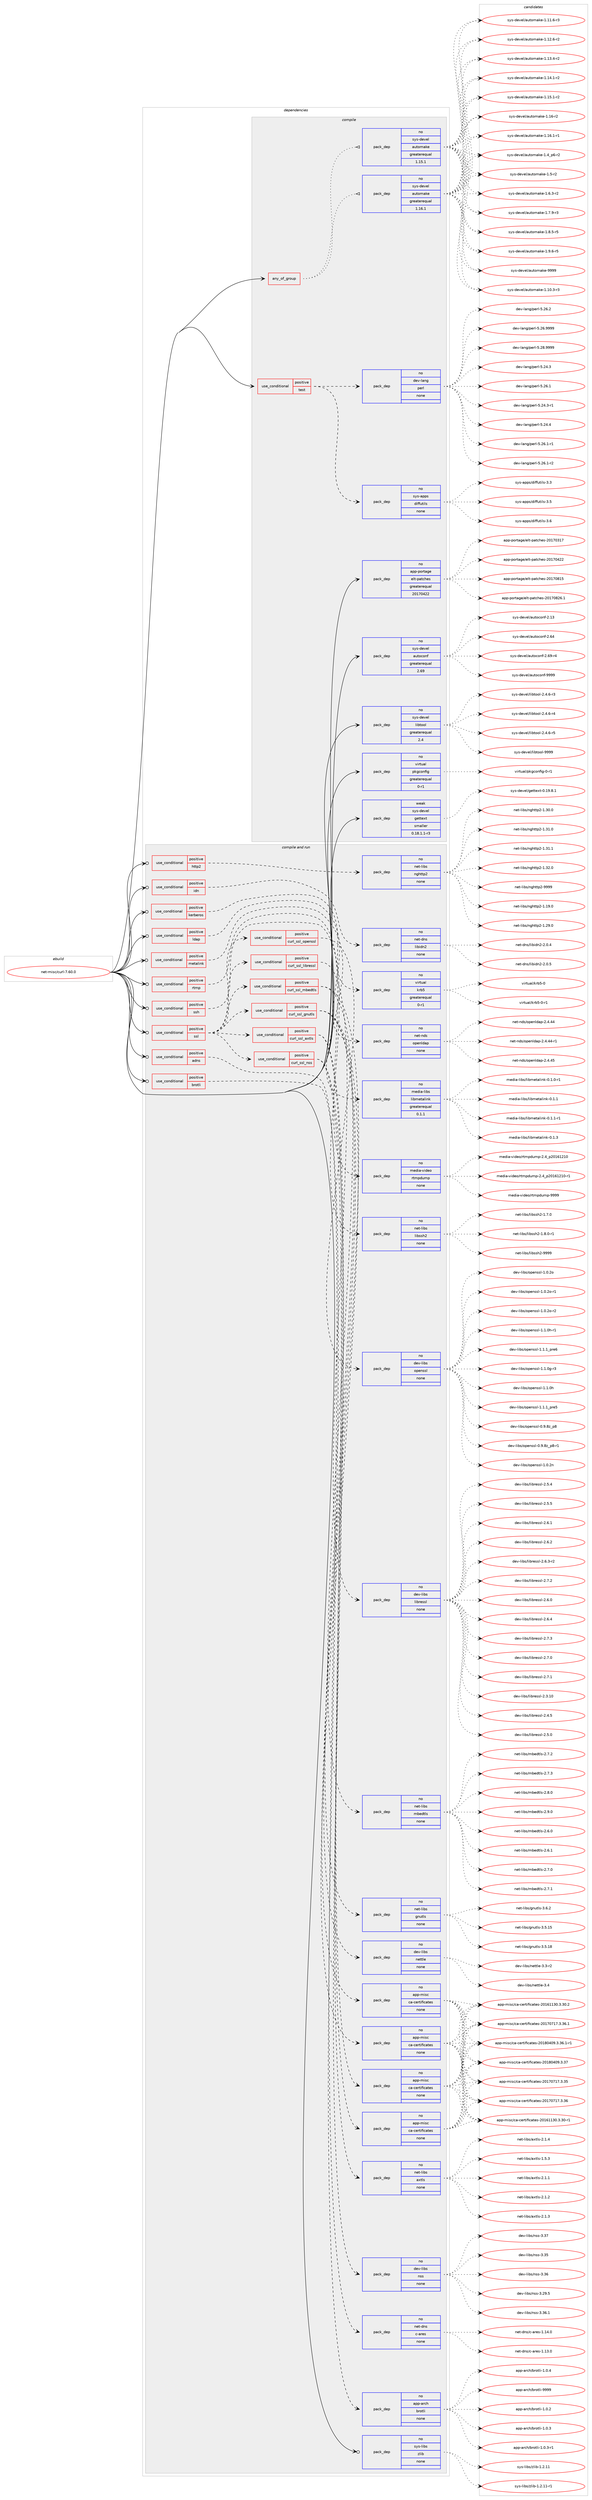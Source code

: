 digraph prolog {

# *************
# Graph options
# *************

newrank=true;
concentrate=true;
compound=true;
graph [rankdir=LR,fontname=Helvetica,fontsize=10,ranksep=1.5];#, ranksep=2.5, nodesep=0.2];
edge  [arrowhead=vee];
node  [fontname=Helvetica,fontsize=10];

# **********
# The ebuild
# **********

subgraph cluster_leftcol {
color=gray;
rank=same;
label=<<i>ebuild</i>>;
id [label="net-misc/curl-7.60.0", color=red, width=4, href="../net-misc/curl-7.60.0.svg"];
}

# ****************
# The dependencies
# ****************

subgraph cluster_midcol {
color=gray;
label=<<i>dependencies</i>>;
subgraph cluster_compile {
fillcolor="#eeeeee";
style=filled;
label=<<i>compile</i>>;
subgraph any33 {
dependency2046 [label=<<TABLE BORDER="0" CELLBORDER="1" CELLSPACING="0" CELLPADDING="4"><TR><TD CELLPADDING="10">any_of_group</TD></TR></TABLE>>, shape=none, color=red];subgraph pack1331 {
dependency2047 [label=<<TABLE BORDER="0" CELLBORDER="1" CELLSPACING="0" CELLPADDING="4" WIDTH="220"><TR><TD ROWSPAN="6" CELLPADDING="30">pack_dep</TD></TR><TR><TD WIDTH="110">no</TD></TR><TR><TD>sys-devel</TD></TR><TR><TD>automake</TD></TR><TR><TD>greaterequal</TD></TR><TR><TD>1.16.1</TD></TR></TABLE>>, shape=none, color=blue];
}
dependency2046:e -> dependency2047:w [weight=20,style="dotted",arrowhead="oinv"];
subgraph pack1332 {
dependency2048 [label=<<TABLE BORDER="0" CELLBORDER="1" CELLSPACING="0" CELLPADDING="4" WIDTH="220"><TR><TD ROWSPAN="6" CELLPADDING="30">pack_dep</TD></TR><TR><TD WIDTH="110">no</TD></TR><TR><TD>sys-devel</TD></TR><TR><TD>automake</TD></TR><TR><TD>greaterequal</TD></TR><TR><TD>1.15.1</TD></TR></TABLE>>, shape=none, color=blue];
}
dependency2046:e -> dependency2048:w [weight=20,style="dotted",arrowhead="oinv"];
}
id:e -> dependency2046:w [weight=20,style="solid",arrowhead="vee"];
subgraph cond684 {
dependency2049 [label=<<TABLE BORDER="0" CELLBORDER="1" CELLSPACING="0" CELLPADDING="4"><TR><TD ROWSPAN="3" CELLPADDING="10">use_conditional</TD></TR><TR><TD>positive</TD></TR><TR><TD>test</TD></TR></TABLE>>, shape=none, color=red];
subgraph pack1333 {
dependency2050 [label=<<TABLE BORDER="0" CELLBORDER="1" CELLSPACING="0" CELLPADDING="4" WIDTH="220"><TR><TD ROWSPAN="6" CELLPADDING="30">pack_dep</TD></TR><TR><TD WIDTH="110">no</TD></TR><TR><TD>sys-apps</TD></TR><TR><TD>diffutils</TD></TR><TR><TD>none</TD></TR><TR><TD></TD></TR></TABLE>>, shape=none, color=blue];
}
dependency2049:e -> dependency2050:w [weight=20,style="dashed",arrowhead="vee"];
subgraph pack1334 {
dependency2051 [label=<<TABLE BORDER="0" CELLBORDER="1" CELLSPACING="0" CELLPADDING="4" WIDTH="220"><TR><TD ROWSPAN="6" CELLPADDING="30">pack_dep</TD></TR><TR><TD WIDTH="110">no</TD></TR><TR><TD>dev-lang</TD></TR><TR><TD>perl</TD></TR><TR><TD>none</TD></TR><TR><TD></TD></TR></TABLE>>, shape=none, color=blue];
}
dependency2049:e -> dependency2051:w [weight=20,style="dashed",arrowhead="vee"];
}
id:e -> dependency2049:w [weight=20,style="solid",arrowhead="vee"];
subgraph pack1335 {
dependency2052 [label=<<TABLE BORDER="0" CELLBORDER="1" CELLSPACING="0" CELLPADDING="4" WIDTH="220"><TR><TD ROWSPAN="6" CELLPADDING="30">pack_dep</TD></TR><TR><TD WIDTH="110">no</TD></TR><TR><TD>app-portage</TD></TR><TR><TD>elt-patches</TD></TR><TR><TD>greaterequal</TD></TR><TR><TD>20170422</TD></TR></TABLE>>, shape=none, color=blue];
}
id:e -> dependency2052:w [weight=20,style="solid",arrowhead="vee"];
subgraph pack1336 {
dependency2053 [label=<<TABLE BORDER="0" CELLBORDER="1" CELLSPACING="0" CELLPADDING="4" WIDTH="220"><TR><TD ROWSPAN="6" CELLPADDING="30">pack_dep</TD></TR><TR><TD WIDTH="110">no</TD></TR><TR><TD>sys-devel</TD></TR><TR><TD>autoconf</TD></TR><TR><TD>greaterequal</TD></TR><TR><TD>2.69</TD></TR></TABLE>>, shape=none, color=blue];
}
id:e -> dependency2053:w [weight=20,style="solid",arrowhead="vee"];
subgraph pack1337 {
dependency2054 [label=<<TABLE BORDER="0" CELLBORDER="1" CELLSPACING="0" CELLPADDING="4" WIDTH="220"><TR><TD ROWSPAN="6" CELLPADDING="30">pack_dep</TD></TR><TR><TD WIDTH="110">no</TD></TR><TR><TD>sys-devel</TD></TR><TR><TD>libtool</TD></TR><TR><TD>greaterequal</TD></TR><TR><TD>2.4</TD></TR></TABLE>>, shape=none, color=blue];
}
id:e -> dependency2054:w [weight=20,style="solid",arrowhead="vee"];
subgraph pack1338 {
dependency2055 [label=<<TABLE BORDER="0" CELLBORDER="1" CELLSPACING="0" CELLPADDING="4" WIDTH="220"><TR><TD ROWSPAN="6" CELLPADDING="30">pack_dep</TD></TR><TR><TD WIDTH="110">no</TD></TR><TR><TD>virtual</TD></TR><TR><TD>pkgconfig</TD></TR><TR><TD>greaterequal</TD></TR><TR><TD>0-r1</TD></TR></TABLE>>, shape=none, color=blue];
}
id:e -> dependency2055:w [weight=20,style="solid",arrowhead="vee"];
subgraph pack1339 {
dependency2056 [label=<<TABLE BORDER="0" CELLBORDER="1" CELLSPACING="0" CELLPADDING="4" WIDTH="220"><TR><TD ROWSPAN="6" CELLPADDING="30">pack_dep</TD></TR><TR><TD WIDTH="110">weak</TD></TR><TR><TD>sys-devel</TD></TR><TR><TD>gettext</TD></TR><TR><TD>smaller</TD></TR><TR><TD>0.18.1.1-r3</TD></TR></TABLE>>, shape=none, color=blue];
}
id:e -> dependency2056:w [weight=20,style="solid",arrowhead="vee"];
}
subgraph cluster_compileandrun {
fillcolor="#eeeeee";
style=filled;
label=<<i>compile and run</i>>;
subgraph cond685 {
dependency2057 [label=<<TABLE BORDER="0" CELLBORDER="1" CELLSPACING="0" CELLPADDING="4"><TR><TD ROWSPAN="3" CELLPADDING="10">use_conditional</TD></TR><TR><TD>positive</TD></TR><TR><TD>adns</TD></TR></TABLE>>, shape=none, color=red];
subgraph pack1340 {
dependency2058 [label=<<TABLE BORDER="0" CELLBORDER="1" CELLSPACING="0" CELLPADDING="4" WIDTH="220"><TR><TD ROWSPAN="6" CELLPADDING="30">pack_dep</TD></TR><TR><TD WIDTH="110">no</TD></TR><TR><TD>net-dns</TD></TR><TR><TD>c-ares</TD></TR><TR><TD>none</TD></TR><TR><TD></TD></TR></TABLE>>, shape=none, color=blue];
}
dependency2057:e -> dependency2058:w [weight=20,style="dashed",arrowhead="vee"];
}
id:e -> dependency2057:w [weight=20,style="solid",arrowhead="odotvee"];
subgraph cond686 {
dependency2059 [label=<<TABLE BORDER="0" CELLBORDER="1" CELLSPACING="0" CELLPADDING="4"><TR><TD ROWSPAN="3" CELLPADDING="10">use_conditional</TD></TR><TR><TD>positive</TD></TR><TR><TD>brotli</TD></TR></TABLE>>, shape=none, color=red];
subgraph pack1341 {
dependency2060 [label=<<TABLE BORDER="0" CELLBORDER="1" CELLSPACING="0" CELLPADDING="4" WIDTH="220"><TR><TD ROWSPAN="6" CELLPADDING="30">pack_dep</TD></TR><TR><TD WIDTH="110">no</TD></TR><TR><TD>app-arch</TD></TR><TR><TD>brotli</TD></TR><TR><TD>none</TD></TR><TR><TD></TD></TR></TABLE>>, shape=none, color=blue];
}
dependency2059:e -> dependency2060:w [weight=20,style="dashed",arrowhead="vee"];
}
id:e -> dependency2059:w [weight=20,style="solid",arrowhead="odotvee"];
subgraph cond687 {
dependency2061 [label=<<TABLE BORDER="0" CELLBORDER="1" CELLSPACING="0" CELLPADDING="4"><TR><TD ROWSPAN="3" CELLPADDING="10">use_conditional</TD></TR><TR><TD>positive</TD></TR><TR><TD>http2</TD></TR></TABLE>>, shape=none, color=red];
subgraph pack1342 {
dependency2062 [label=<<TABLE BORDER="0" CELLBORDER="1" CELLSPACING="0" CELLPADDING="4" WIDTH="220"><TR><TD ROWSPAN="6" CELLPADDING="30">pack_dep</TD></TR><TR><TD WIDTH="110">no</TD></TR><TR><TD>net-libs</TD></TR><TR><TD>nghttp2</TD></TR><TR><TD>none</TD></TR><TR><TD></TD></TR></TABLE>>, shape=none, color=blue];
}
dependency2061:e -> dependency2062:w [weight=20,style="dashed",arrowhead="vee"];
}
id:e -> dependency2061:w [weight=20,style="solid",arrowhead="odotvee"];
subgraph cond688 {
dependency2063 [label=<<TABLE BORDER="0" CELLBORDER="1" CELLSPACING="0" CELLPADDING="4"><TR><TD ROWSPAN="3" CELLPADDING="10">use_conditional</TD></TR><TR><TD>positive</TD></TR><TR><TD>idn</TD></TR></TABLE>>, shape=none, color=red];
subgraph pack1343 {
dependency2064 [label=<<TABLE BORDER="0" CELLBORDER="1" CELLSPACING="0" CELLPADDING="4" WIDTH="220"><TR><TD ROWSPAN="6" CELLPADDING="30">pack_dep</TD></TR><TR><TD WIDTH="110">no</TD></TR><TR><TD>net-dns</TD></TR><TR><TD>libidn2</TD></TR><TR><TD>none</TD></TR><TR><TD></TD></TR></TABLE>>, shape=none, color=blue];
}
dependency2063:e -> dependency2064:w [weight=20,style="dashed",arrowhead="vee"];
}
id:e -> dependency2063:w [weight=20,style="solid",arrowhead="odotvee"];
subgraph cond689 {
dependency2065 [label=<<TABLE BORDER="0" CELLBORDER="1" CELLSPACING="0" CELLPADDING="4"><TR><TD ROWSPAN="3" CELLPADDING="10">use_conditional</TD></TR><TR><TD>positive</TD></TR><TR><TD>kerberos</TD></TR></TABLE>>, shape=none, color=red];
subgraph pack1344 {
dependency2066 [label=<<TABLE BORDER="0" CELLBORDER="1" CELLSPACING="0" CELLPADDING="4" WIDTH="220"><TR><TD ROWSPAN="6" CELLPADDING="30">pack_dep</TD></TR><TR><TD WIDTH="110">no</TD></TR><TR><TD>virtual</TD></TR><TR><TD>krb5</TD></TR><TR><TD>greaterequal</TD></TR><TR><TD>0-r1</TD></TR></TABLE>>, shape=none, color=blue];
}
dependency2065:e -> dependency2066:w [weight=20,style="dashed",arrowhead="vee"];
}
id:e -> dependency2065:w [weight=20,style="solid",arrowhead="odotvee"];
subgraph cond690 {
dependency2067 [label=<<TABLE BORDER="0" CELLBORDER="1" CELLSPACING="0" CELLPADDING="4"><TR><TD ROWSPAN="3" CELLPADDING="10">use_conditional</TD></TR><TR><TD>positive</TD></TR><TR><TD>ldap</TD></TR></TABLE>>, shape=none, color=red];
subgraph pack1345 {
dependency2068 [label=<<TABLE BORDER="0" CELLBORDER="1" CELLSPACING="0" CELLPADDING="4" WIDTH="220"><TR><TD ROWSPAN="6" CELLPADDING="30">pack_dep</TD></TR><TR><TD WIDTH="110">no</TD></TR><TR><TD>net-nds</TD></TR><TR><TD>openldap</TD></TR><TR><TD>none</TD></TR><TR><TD></TD></TR></TABLE>>, shape=none, color=blue];
}
dependency2067:e -> dependency2068:w [weight=20,style="dashed",arrowhead="vee"];
}
id:e -> dependency2067:w [weight=20,style="solid",arrowhead="odotvee"];
subgraph cond691 {
dependency2069 [label=<<TABLE BORDER="0" CELLBORDER="1" CELLSPACING="0" CELLPADDING="4"><TR><TD ROWSPAN="3" CELLPADDING="10">use_conditional</TD></TR><TR><TD>positive</TD></TR><TR><TD>metalink</TD></TR></TABLE>>, shape=none, color=red];
subgraph pack1346 {
dependency2070 [label=<<TABLE BORDER="0" CELLBORDER="1" CELLSPACING="0" CELLPADDING="4" WIDTH="220"><TR><TD ROWSPAN="6" CELLPADDING="30">pack_dep</TD></TR><TR><TD WIDTH="110">no</TD></TR><TR><TD>media-libs</TD></TR><TR><TD>libmetalink</TD></TR><TR><TD>greaterequal</TD></TR><TR><TD>0.1.1</TD></TR></TABLE>>, shape=none, color=blue];
}
dependency2069:e -> dependency2070:w [weight=20,style="dashed",arrowhead="vee"];
}
id:e -> dependency2069:w [weight=20,style="solid",arrowhead="odotvee"];
subgraph cond692 {
dependency2071 [label=<<TABLE BORDER="0" CELLBORDER="1" CELLSPACING="0" CELLPADDING="4"><TR><TD ROWSPAN="3" CELLPADDING="10">use_conditional</TD></TR><TR><TD>positive</TD></TR><TR><TD>rtmp</TD></TR></TABLE>>, shape=none, color=red];
subgraph pack1347 {
dependency2072 [label=<<TABLE BORDER="0" CELLBORDER="1" CELLSPACING="0" CELLPADDING="4" WIDTH="220"><TR><TD ROWSPAN="6" CELLPADDING="30">pack_dep</TD></TR><TR><TD WIDTH="110">no</TD></TR><TR><TD>media-video</TD></TR><TR><TD>rtmpdump</TD></TR><TR><TD>none</TD></TR><TR><TD></TD></TR></TABLE>>, shape=none, color=blue];
}
dependency2071:e -> dependency2072:w [weight=20,style="dashed",arrowhead="vee"];
}
id:e -> dependency2071:w [weight=20,style="solid",arrowhead="odotvee"];
subgraph cond693 {
dependency2073 [label=<<TABLE BORDER="0" CELLBORDER="1" CELLSPACING="0" CELLPADDING="4"><TR><TD ROWSPAN="3" CELLPADDING="10">use_conditional</TD></TR><TR><TD>positive</TD></TR><TR><TD>ssh</TD></TR></TABLE>>, shape=none, color=red];
subgraph pack1348 {
dependency2074 [label=<<TABLE BORDER="0" CELLBORDER="1" CELLSPACING="0" CELLPADDING="4" WIDTH="220"><TR><TD ROWSPAN="6" CELLPADDING="30">pack_dep</TD></TR><TR><TD WIDTH="110">no</TD></TR><TR><TD>net-libs</TD></TR><TR><TD>libssh2</TD></TR><TR><TD>none</TD></TR><TR><TD></TD></TR></TABLE>>, shape=none, color=blue];
}
dependency2073:e -> dependency2074:w [weight=20,style="dashed",arrowhead="vee"];
}
id:e -> dependency2073:w [weight=20,style="solid",arrowhead="odotvee"];
subgraph cond694 {
dependency2075 [label=<<TABLE BORDER="0" CELLBORDER="1" CELLSPACING="0" CELLPADDING="4"><TR><TD ROWSPAN="3" CELLPADDING="10">use_conditional</TD></TR><TR><TD>positive</TD></TR><TR><TD>ssl</TD></TR></TABLE>>, shape=none, color=red];
subgraph cond695 {
dependency2076 [label=<<TABLE BORDER="0" CELLBORDER="1" CELLSPACING="0" CELLPADDING="4"><TR><TD ROWSPAN="3" CELLPADDING="10">use_conditional</TD></TR><TR><TD>positive</TD></TR><TR><TD>curl_ssl_axtls</TD></TR></TABLE>>, shape=none, color=red];
subgraph pack1349 {
dependency2077 [label=<<TABLE BORDER="0" CELLBORDER="1" CELLSPACING="0" CELLPADDING="4" WIDTH="220"><TR><TD ROWSPAN="6" CELLPADDING="30">pack_dep</TD></TR><TR><TD WIDTH="110">no</TD></TR><TR><TD>net-libs</TD></TR><TR><TD>axtls</TD></TR><TR><TD>none</TD></TR><TR><TD></TD></TR></TABLE>>, shape=none, color=blue];
}
dependency2076:e -> dependency2077:w [weight=20,style="dashed",arrowhead="vee"];
subgraph pack1350 {
dependency2078 [label=<<TABLE BORDER="0" CELLBORDER="1" CELLSPACING="0" CELLPADDING="4" WIDTH="220"><TR><TD ROWSPAN="6" CELLPADDING="30">pack_dep</TD></TR><TR><TD WIDTH="110">no</TD></TR><TR><TD>app-misc</TD></TR><TR><TD>ca-certificates</TD></TR><TR><TD>none</TD></TR><TR><TD></TD></TR></TABLE>>, shape=none, color=blue];
}
dependency2076:e -> dependency2078:w [weight=20,style="dashed",arrowhead="vee"];
}
dependency2075:e -> dependency2076:w [weight=20,style="dashed",arrowhead="vee"];
subgraph cond696 {
dependency2079 [label=<<TABLE BORDER="0" CELLBORDER="1" CELLSPACING="0" CELLPADDING="4"><TR><TD ROWSPAN="3" CELLPADDING="10">use_conditional</TD></TR><TR><TD>positive</TD></TR><TR><TD>curl_ssl_gnutls</TD></TR></TABLE>>, shape=none, color=red];
subgraph pack1351 {
dependency2080 [label=<<TABLE BORDER="0" CELLBORDER="1" CELLSPACING="0" CELLPADDING="4" WIDTH="220"><TR><TD ROWSPAN="6" CELLPADDING="30">pack_dep</TD></TR><TR><TD WIDTH="110">no</TD></TR><TR><TD>net-libs</TD></TR><TR><TD>gnutls</TD></TR><TR><TD>none</TD></TR><TR><TD></TD></TR></TABLE>>, shape=none, color=blue];
}
dependency2079:e -> dependency2080:w [weight=20,style="dashed",arrowhead="vee"];
subgraph pack1352 {
dependency2081 [label=<<TABLE BORDER="0" CELLBORDER="1" CELLSPACING="0" CELLPADDING="4" WIDTH="220"><TR><TD ROWSPAN="6" CELLPADDING="30">pack_dep</TD></TR><TR><TD WIDTH="110">no</TD></TR><TR><TD>dev-libs</TD></TR><TR><TD>nettle</TD></TR><TR><TD>none</TD></TR><TR><TD></TD></TR></TABLE>>, shape=none, color=blue];
}
dependency2079:e -> dependency2081:w [weight=20,style="dashed",arrowhead="vee"];
subgraph pack1353 {
dependency2082 [label=<<TABLE BORDER="0" CELLBORDER="1" CELLSPACING="0" CELLPADDING="4" WIDTH="220"><TR><TD ROWSPAN="6" CELLPADDING="30">pack_dep</TD></TR><TR><TD WIDTH="110">no</TD></TR><TR><TD>app-misc</TD></TR><TR><TD>ca-certificates</TD></TR><TR><TD>none</TD></TR><TR><TD></TD></TR></TABLE>>, shape=none, color=blue];
}
dependency2079:e -> dependency2082:w [weight=20,style="dashed",arrowhead="vee"];
}
dependency2075:e -> dependency2079:w [weight=20,style="dashed",arrowhead="vee"];
subgraph cond697 {
dependency2083 [label=<<TABLE BORDER="0" CELLBORDER="1" CELLSPACING="0" CELLPADDING="4"><TR><TD ROWSPAN="3" CELLPADDING="10">use_conditional</TD></TR><TR><TD>positive</TD></TR><TR><TD>curl_ssl_libressl</TD></TR></TABLE>>, shape=none, color=red];
subgraph pack1354 {
dependency2084 [label=<<TABLE BORDER="0" CELLBORDER="1" CELLSPACING="0" CELLPADDING="4" WIDTH="220"><TR><TD ROWSPAN="6" CELLPADDING="30">pack_dep</TD></TR><TR><TD WIDTH="110">no</TD></TR><TR><TD>dev-libs</TD></TR><TR><TD>libressl</TD></TR><TR><TD>none</TD></TR><TR><TD></TD></TR></TABLE>>, shape=none, color=blue];
}
dependency2083:e -> dependency2084:w [weight=20,style="dashed",arrowhead="vee"];
}
dependency2075:e -> dependency2083:w [weight=20,style="dashed",arrowhead="vee"];
subgraph cond698 {
dependency2085 [label=<<TABLE BORDER="0" CELLBORDER="1" CELLSPACING="0" CELLPADDING="4"><TR><TD ROWSPAN="3" CELLPADDING="10">use_conditional</TD></TR><TR><TD>positive</TD></TR><TR><TD>curl_ssl_mbedtls</TD></TR></TABLE>>, shape=none, color=red];
subgraph pack1355 {
dependency2086 [label=<<TABLE BORDER="0" CELLBORDER="1" CELLSPACING="0" CELLPADDING="4" WIDTH="220"><TR><TD ROWSPAN="6" CELLPADDING="30">pack_dep</TD></TR><TR><TD WIDTH="110">no</TD></TR><TR><TD>net-libs</TD></TR><TR><TD>mbedtls</TD></TR><TR><TD>none</TD></TR><TR><TD></TD></TR></TABLE>>, shape=none, color=blue];
}
dependency2085:e -> dependency2086:w [weight=20,style="dashed",arrowhead="vee"];
subgraph pack1356 {
dependency2087 [label=<<TABLE BORDER="0" CELLBORDER="1" CELLSPACING="0" CELLPADDING="4" WIDTH="220"><TR><TD ROWSPAN="6" CELLPADDING="30">pack_dep</TD></TR><TR><TD WIDTH="110">no</TD></TR><TR><TD>app-misc</TD></TR><TR><TD>ca-certificates</TD></TR><TR><TD>none</TD></TR><TR><TD></TD></TR></TABLE>>, shape=none, color=blue];
}
dependency2085:e -> dependency2087:w [weight=20,style="dashed",arrowhead="vee"];
}
dependency2075:e -> dependency2085:w [weight=20,style="dashed",arrowhead="vee"];
subgraph cond699 {
dependency2088 [label=<<TABLE BORDER="0" CELLBORDER="1" CELLSPACING="0" CELLPADDING="4"><TR><TD ROWSPAN="3" CELLPADDING="10">use_conditional</TD></TR><TR><TD>positive</TD></TR><TR><TD>curl_ssl_openssl</TD></TR></TABLE>>, shape=none, color=red];
subgraph pack1357 {
dependency2089 [label=<<TABLE BORDER="0" CELLBORDER="1" CELLSPACING="0" CELLPADDING="4" WIDTH="220"><TR><TD ROWSPAN="6" CELLPADDING="30">pack_dep</TD></TR><TR><TD WIDTH="110">no</TD></TR><TR><TD>dev-libs</TD></TR><TR><TD>openssl</TD></TR><TR><TD>none</TD></TR><TR><TD></TD></TR></TABLE>>, shape=none, color=blue];
}
dependency2088:e -> dependency2089:w [weight=20,style="dashed",arrowhead="vee"];
}
dependency2075:e -> dependency2088:w [weight=20,style="dashed",arrowhead="vee"];
subgraph cond700 {
dependency2090 [label=<<TABLE BORDER="0" CELLBORDER="1" CELLSPACING="0" CELLPADDING="4"><TR><TD ROWSPAN="3" CELLPADDING="10">use_conditional</TD></TR><TR><TD>positive</TD></TR><TR><TD>curl_ssl_nss</TD></TR></TABLE>>, shape=none, color=red];
subgraph pack1358 {
dependency2091 [label=<<TABLE BORDER="0" CELLBORDER="1" CELLSPACING="0" CELLPADDING="4" WIDTH="220"><TR><TD ROWSPAN="6" CELLPADDING="30">pack_dep</TD></TR><TR><TD WIDTH="110">no</TD></TR><TR><TD>dev-libs</TD></TR><TR><TD>nss</TD></TR><TR><TD>none</TD></TR><TR><TD></TD></TR></TABLE>>, shape=none, color=blue];
}
dependency2090:e -> dependency2091:w [weight=20,style="dashed",arrowhead="vee"];
subgraph pack1359 {
dependency2092 [label=<<TABLE BORDER="0" CELLBORDER="1" CELLSPACING="0" CELLPADDING="4" WIDTH="220"><TR><TD ROWSPAN="6" CELLPADDING="30">pack_dep</TD></TR><TR><TD WIDTH="110">no</TD></TR><TR><TD>app-misc</TD></TR><TR><TD>ca-certificates</TD></TR><TR><TD>none</TD></TR><TR><TD></TD></TR></TABLE>>, shape=none, color=blue];
}
dependency2090:e -> dependency2092:w [weight=20,style="dashed",arrowhead="vee"];
}
dependency2075:e -> dependency2090:w [weight=20,style="dashed",arrowhead="vee"];
}
id:e -> dependency2075:w [weight=20,style="solid",arrowhead="odotvee"];
subgraph pack1360 {
dependency2093 [label=<<TABLE BORDER="0" CELLBORDER="1" CELLSPACING="0" CELLPADDING="4" WIDTH="220"><TR><TD ROWSPAN="6" CELLPADDING="30">pack_dep</TD></TR><TR><TD WIDTH="110">no</TD></TR><TR><TD>sys-libs</TD></TR><TR><TD>zlib</TD></TR><TR><TD>none</TD></TR><TR><TD></TD></TR></TABLE>>, shape=none, color=blue];
}
id:e -> dependency2093:w [weight=20,style="solid",arrowhead="odotvee"];
}
subgraph cluster_run {
fillcolor="#eeeeee";
style=filled;
label=<<i>run</i>>;
}
}

# **************
# The candidates
# **************

subgraph cluster_choices {
rank=same;
color=gray;
label=<<i>candidates</i>>;

subgraph choice1331 {
color=black;
nodesep=1;
choice11512111545100101118101108479711711611110997107101454946494846514511451 [label="sys-devel/automake-1.10.3-r3", color=red, width=4,href="../sys-devel/automake-1.10.3-r3.svg"];
choice11512111545100101118101108479711711611110997107101454946494946544511451 [label="sys-devel/automake-1.11.6-r3", color=red, width=4,href="../sys-devel/automake-1.11.6-r3.svg"];
choice11512111545100101118101108479711711611110997107101454946495046544511450 [label="sys-devel/automake-1.12.6-r2", color=red, width=4,href="../sys-devel/automake-1.12.6-r2.svg"];
choice11512111545100101118101108479711711611110997107101454946495146524511450 [label="sys-devel/automake-1.13.4-r2", color=red, width=4,href="../sys-devel/automake-1.13.4-r2.svg"];
choice11512111545100101118101108479711711611110997107101454946495246494511450 [label="sys-devel/automake-1.14.1-r2", color=red, width=4,href="../sys-devel/automake-1.14.1-r2.svg"];
choice11512111545100101118101108479711711611110997107101454946495346494511450 [label="sys-devel/automake-1.15.1-r2", color=red, width=4,href="../sys-devel/automake-1.15.1-r2.svg"];
choice1151211154510010111810110847971171161111099710710145494649544511450 [label="sys-devel/automake-1.16-r2", color=red, width=4,href="../sys-devel/automake-1.16-r2.svg"];
choice11512111545100101118101108479711711611110997107101454946495446494511449 [label="sys-devel/automake-1.16.1-r1", color=red, width=4,href="../sys-devel/automake-1.16.1-r1.svg"];
choice115121115451001011181011084797117116111109971071014549465295112544511450 [label="sys-devel/automake-1.4_p6-r2", color=red, width=4,href="../sys-devel/automake-1.4_p6-r2.svg"];
choice11512111545100101118101108479711711611110997107101454946534511450 [label="sys-devel/automake-1.5-r2", color=red, width=4,href="../sys-devel/automake-1.5-r2.svg"];
choice115121115451001011181011084797117116111109971071014549465446514511450 [label="sys-devel/automake-1.6.3-r2", color=red, width=4,href="../sys-devel/automake-1.6.3-r2.svg"];
choice115121115451001011181011084797117116111109971071014549465546574511451 [label="sys-devel/automake-1.7.9-r3", color=red, width=4,href="../sys-devel/automake-1.7.9-r3.svg"];
choice115121115451001011181011084797117116111109971071014549465646534511453 [label="sys-devel/automake-1.8.5-r5", color=red, width=4,href="../sys-devel/automake-1.8.5-r5.svg"];
choice115121115451001011181011084797117116111109971071014549465746544511453 [label="sys-devel/automake-1.9.6-r5", color=red, width=4,href="../sys-devel/automake-1.9.6-r5.svg"];
choice115121115451001011181011084797117116111109971071014557575757 [label="sys-devel/automake-9999", color=red, width=4,href="../sys-devel/automake-9999.svg"];
dependency2047:e -> choice11512111545100101118101108479711711611110997107101454946494846514511451:w [style=dotted,weight="100"];
dependency2047:e -> choice11512111545100101118101108479711711611110997107101454946494946544511451:w [style=dotted,weight="100"];
dependency2047:e -> choice11512111545100101118101108479711711611110997107101454946495046544511450:w [style=dotted,weight="100"];
dependency2047:e -> choice11512111545100101118101108479711711611110997107101454946495146524511450:w [style=dotted,weight="100"];
dependency2047:e -> choice11512111545100101118101108479711711611110997107101454946495246494511450:w [style=dotted,weight="100"];
dependency2047:e -> choice11512111545100101118101108479711711611110997107101454946495346494511450:w [style=dotted,weight="100"];
dependency2047:e -> choice1151211154510010111810110847971171161111099710710145494649544511450:w [style=dotted,weight="100"];
dependency2047:e -> choice11512111545100101118101108479711711611110997107101454946495446494511449:w [style=dotted,weight="100"];
dependency2047:e -> choice115121115451001011181011084797117116111109971071014549465295112544511450:w [style=dotted,weight="100"];
dependency2047:e -> choice11512111545100101118101108479711711611110997107101454946534511450:w [style=dotted,weight="100"];
dependency2047:e -> choice115121115451001011181011084797117116111109971071014549465446514511450:w [style=dotted,weight="100"];
dependency2047:e -> choice115121115451001011181011084797117116111109971071014549465546574511451:w [style=dotted,weight="100"];
dependency2047:e -> choice115121115451001011181011084797117116111109971071014549465646534511453:w [style=dotted,weight="100"];
dependency2047:e -> choice115121115451001011181011084797117116111109971071014549465746544511453:w [style=dotted,weight="100"];
dependency2047:e -> choice115121115451001011181011084797117116111109971071014557575757:w [style=dotted,weight="100"];
}
subgraph choice1332 {
color=black;
nodesep=1;
choice11512111545100101118101108479711711611110997107101454946494846514511451 [label="sys-devel/automake-1.10.3-r3", color=red, width=4,href="../sys-devel/automake-1.10.3-r3.svg"];
choice11512111545100101118101108479711711611110997107101454946494946544511451 [label="sys-devel/automake-1.11.6-r3", color=red, width=4,href="../sys-devel/automake-1.11.6-r3.svg"];
choice11512111545100101118101108479711711611110997107101454946495046544511450 [label="sys-devel/automake-1.12.6-r2", color=red, width=4,href="../sys-devel/automake-1.12.6-r2.svg"];
choice11512111545100101118101108479711711611110997107101454946495146524511450 [label="sys-devel/automake-1.13.4-r2", color=red, width=4,href="../sys-devel/automake-1.13.4-r2.svg"];
choice11512111545100101118101108479711711611110997107101454946495246494511450 [label="sys-devel/automake-1.14.1-r2", color=red, width=4,href="../sys-devel/automake-1.14.1-r2.svg"];
choice11512111545100101118101108479711711611110997107101454946495346494511450 [label="sys-devel/automake-1.15.1-r2", color=red, width=4,href="../sys-devel/automake-1.15.1-r2.svg"];
choice1151211154510010111810110847971171161111099710710145494649544511450 [label="sys-devel/automake-1.16-r2", color=red, width=4,href="../sys-devel/automake-1.16-r2.svg"];
choice11512111545100101118101108479711711611110997107101454946495446494511449 [label="sys-devel/automake-1.16.1-r1", color=red, width=4,href="../sys-devel/automake-1.16.1-r1.svg"];
choice115121115451001011181011084797117116111109971071014549465295112544511450 [label="sys-devel/automake-1.4_p6-r2", color=red, width=4,href="../sys-devel/automake-1.4_p6-r2.svg"];
choice11512111545100101118101108479711711611110997107101454946534511450 [label="sys-devel/automake-1.5-r2", color=red, width=4,href="../sys-devel/automake-1.5-r2.svg"];
choice115121115451001011181011084797117116111109971071014549465446514511450 [label="sys-devel/automake-1.6.3-r2", color=red, width=4,href="../sys-devel/automake-1.6.3-r2.svg"];
choice115121115451001011181011084797117116111109971071014549465546574511451 [label="sys-devel/automake-1.7.9-r3", color=red, width=4,href="../sys-devel/automake-1.7.9-r3.svg"];
choice115121115451001011181011084797117116111109971071014549465646534511453 [label="sys-devel/automake-1.8.5-r5", color=red, width=4,href="../sys-devel/automake-1.8.5-r5.svg"];
choice115121115451001011181011084797117116111109971071014549465746544511453 [label="sys-devel/automake-1.9.6-r5", color=red, width=4,href="../sys-devel/automake-1.9.6-r5.svg"];
choice115121115451001011181011084797117116111109971071014557575757 [label="sys-devel/automake-9999", color=red, width=4,href="../sys-devel/automake-9999.svg"];
dependency2048:e -> choice11512111545100101118101108479711711611110997107101454946494846514511451:w [style=dotted,weight="100"];
dependency2048:e -> choice11512111545100101118101108479711711611110997107101454946494946544511451:w [style=dotted,weight="100"];
dependency2048:e -> choice11512111545100101118101108479711711611110997107101454946495046544511450:w [style=dotted,weight="100"];
dependency2048:e -> choice11512111545100101118101108479711711611110997107101454946495146524511450:w [style=dotted,weight="100"];
dependency2048:e -> choice11512111545100101118101108479711711611110997107101454946495246494511450:w [style=dotted,weight="100"];
dependency2048:e -> choice11512111545100101118101108479711711611110997107101454946495346494511450:w [style=dotted,weight="100"];
dependency2048:e -> choice1151211154510010111810110847971171161111099710710145494649544511450:w [style=dotted,weight="100"];
dependency2048:e -> choice11512111545100101118101108479711711611110997107101454946495446494511449:w [style=dotted,weight="100"];
dependency2048:e -> choice115121115451001011181011084797117116111109971071014549465295112544511450:w [style=dotted,weight="100"];
dependency2048:e -> choice11512111545100101118101108479711711611110997107101454946534511450:w [style=dotted,weight="100"];
dependency2048:e -> choice115121115451001011181011084797117116111109971071014549465446514511450:w [style=dotted,weight="100"];
dependency2048:e -> choice115121115451001011181011084797117116111109971071014549465546574511451:w [style=dotted,weight="100"];
dependency2048:e -> choice115121115451001011181011084797117116111109971071014549465646534511453:w [style=dotted,weight="100"];
dependency2048:e -> choice115121115451001011181011084797117116111109971071014549465746544511453:w [style=dotted,weight="100"];
dependency2048:e -> choice115121115451001011181011084797117116111109971071014557575757:w [style=dotted,weight="100"];
}
subgraph choice1333 {
color=black;
nodesep=1;
choice11512111545971121121154710010510210211711610510811545514651 [label="sys-apps/diffutils-3.3", color=red, width=4,href="../sys-apps/diffutils-3.3.svg"];
choice11512111545971121121154710010510210211711610510811545514653 [label="sys-apps/diffutils-3.5", color=red, width=4,href="../sys-apps/diffutils-3.5.svg"];
choice11512111545971121121154710010510210211711610510811545514654 [label="sys-apps/diffutils-3.6", color=red, width=4,href="../sys-apps/diffutils-3.6.svg"];
dependency2050:e -> choice11512111545971121121154710010510210211711610510811545514651:w [style=dotted,weight="100"];
dependency2050:e -> choice11512111545971121121154710010510210211711610510811545514653:w [style=dotted,weight="100"];
dependency2050:e -> choice11512111545971121121154710010510210211711610510811545514654:w [style=dotted,weight="100"];
}
subgraph choice1334 {
color=black;
nodesep=1;
choice10010111845108971101034711210111410845534650524651 [label="dev-lang/perl-5.24.3", color=red, width=4,href="../dev-lang/perl-5.24.3.svg"];
choice10010111845108971101034711210111410845534650544649 [label="dev-lang/perl-5.26.1", color=red, width=4,href="../dev-lang/perl-5.26.1.svg"];
choice100101118451089711010347112101114108455346505246514511449 [label="dev-lang/perl-5.24.3-r1", color=red, width=4,href="../dev-lang/perl-5.24.3-r1.svg"];
choice10010111845108971101034711210111410845534650524652 [label="dev-lang/perl-5.24.4", color=red, width=4,href="../dev-lang/perl-5.24.4.svg"];
choice100101118451089711010347112101114108455346505446494511449 [label="dev-lang/perl-5.26.1-r1", color=red, width=4,href="../dev-lang/perl-5.26.1-r1.svg"];
choice100101118451089711010347112101114108455346505446494511450 [label="dev-lang/perl-5.26.1-r2", color=red, width=4,href="../dev-lang/perl-5.26.1-r2.svg"];
choice10010111845108971101034711210111410845534650544650 [label="dev-lang/perl-5.26.2", color=red, width=4,href="../dev-lang/perl-5.26.2.svg"];
choice10010111845108971101034711210111410845534650544657575757 [label="dev-lang/perl-5.26.9999", color=red, width=4,href="../dev-lang/perl-5.26.9999.svg"];
choice10010111845108971101034711210111410845534650564657575757 [label="dev-lang/perl-5.28.9999", color=red, width=4,href="../dev-lang/perl-5.28.9999.svg"];
dependency2051:e -> choice10010111845108971101034711210111410845534650524651:w [style=dotted,weight="100"];
dependency2051:e -> choice10010111845108971101034711210111410845534650544649:w [style=dotted,weight="100"];
dependency2051:e -> choice100101118451089711010347112101114108455346505246514511449:w [style=dotted,weight="100"];
dependency2051:e -> choice10010111845108971101034711210111410845534650524652:w [style=dotted,weight="100"];
dependency2051:e -> choice100101118451089711010347112101114108455346505446494511449:w [style=dotted,weight="100"];
dependency2051:e -> choice100101118451089711010347112101114108455346505446494511450:w [style=dotted,weight="100"];
dependency2051:e -> choice10010111845108971101034711210111410845534650544650:w [style=dotted,weight="100"];
dependency2051:e -> choice10010111845108971101034711210111410845534650544657575757:w [style=dotted,weight="100"];
dependency2051:e -> choice10010111845108971101034711210111410845534650564657575757:w [style=dotted,weight="100"];
}
subgraph choice1335 {
color=black;
nodesep=1;
choice97112112451121111141169710310147101108116451129711699104101115455048495548514955 [label="app-portage/elt-patches-20170317", color=red, width=4,href="../app-portage/elt-patches-20170317.svg"];
choice97112112451121111141169710310147101108116451129711699104101115455048495548525050 [label="app-portage/elt-patches-20170422", color=red, width=4,href="../app-portage/elt-patches-20170422.svg"];
choice97112112451121111141169710310147101108116451129711699104101115455048495548564953 [label="app-portage/elt-patches-20170815", color=red, width=4,href="../app-portage/elt-patches-20170815.svg"];
choice971121124511211111411697103101471011081164511297116991041011154550484955485650544649 [label="app-portage/elt-patches-20170826.1", color=red, width=4,href="../app-portage/elt-patches-20170826.1.svg"];
dependency2052:e -> choice97112112451121111141169710310147101108116451129711699104101115455048495548514955:w [style=dotted,weight="100"];
dependency2052:e -> choice97112112451121111141169710310147101108116451129711699104101115455048495548525050:w [style=dotted,weight="100"];
dependency2052:e -> choice97112112451121111141169710310147101108116451129711699104101115455048495548564953:w [style=dotted,weight="100"];
dependency2052:e -> choice971121124511211111411697103101471011081164511297116991041011154550484955485650544649:w [style=dotted,weight="100"];
}
subgraph choice1336 {
color=black;
nodesep=1;
choice115121115451001011181011084797117116111991111101024550464951 [label="sys-devel/autoconf-2.13", color=red, width=4,href="../sys-devel/autoconf-2.13.svg"];
choice115121115451001011181011084797117116111991111101024550465452 [label="sys-devel/autoconf-2.64", color=red, width=4,href="../sys-devel/autoconf-2.64.svg"];
choice1151211154510010111810110847971171161119911111010245504654574511452 [label="sys-devel/autoconf-2.69-r4", color=red, width=4,href="../sys-devel/autoconf-2.69-r4.svg"];
choice115121115451001011181011084797117116111991111101024557575757 [label="sys-devel/autoconf-9999", color=red, width=4,href="../sys-devel/autoconf-9999.svg"];
dependency2053:e -> choice115121115451001011181011084797117116111991111101024550464951:w [style=dotted,weight="100"];
dependency2053:e -> choice115121115451001011181011084797117116111991111101024550465452:w [style=dotted,weight="100"];
dependency2053:e -> choice1151211154510010111810110847971171161119911111010245504654574511452:w [style=dotted,weight="100"];
dependency2053:e -> choice115121115451001011181011084797117116111991111101024557575757:w [style=dotted,weight="100"];
}
subgraph choice1337 {
color=black;
nodesep=1;
choice1151211154510010111810110847108105981161111111084550465246544511451 [label="sys-devel/libtool-2.4.6-r3", color=red, width=4,href="../sys-devel/libtool-2.4.6-r3.svg"];
choice1151211154510010111810110847108105981161111111084550465246544511452 [label="sys-devel/libtool-2.4.6-r4", color=red, width=4,href="../sys-devel/libtool-2.4.6-r4.svg"];
choice1151211154510010111810110847108105981161111111084550465246544511453 [label="sys-devel/libtool-2.4.6-r5", color=red, width=4,href="../sys-devel/libtool-2.4.6-r5.svg"];
choice1151211154510010111810110847108105981161111111084557575757 [label="sys-devel/libtool-9999", color=red, width=4,href="../sys-devel/libtool-9999.svg"];
dependency2054:e -> choice1151211154510010111810110847108105981161111111084550465246544511451:w [style=dotted,weight="100"];
dependency2054:e -> choice1151211154510010111810110847108105981161111111084550465246544511452:w [style=dotted,weight="100"];
dependency2054:e -> choice1151211154510010111810110847108105981161111111084550465246544511453:w [style=dotted,weight="100"];
dependency2054:e -> choice1151211154510010111810110847108105981161111111084557575757:w [style=dotted,weight="100"];
}
subgraph choice1338 {
color=black;
nodesep=1;
choice11810511411611797108471121071039911111010210510345484511449 [label="virtual/pkgconfig-0-r1", color=red, width=4,href="../virtual/pkgconfig-0-r1.svg"];
dependency2055:e -> choice11810511411611797108471121071039911111010210510345484511449:w [style=dotted,weight="100"];
}
subgraph choice1339 {
color=black;
nodesep=1;
choice1151211154510010111810110847103101116116101120116454846495746564649 [label="sys-devel/gettext-0.19.8.1", color=red, width=4,href="../sys-devel/gettext-0.19.8.1.svg"];
dependency2056:e -> choice1151211154510010111810110847103101116116101120116454846495746564649:w [style=dotted,weight="100"];
}
subgraph choice1340 {
color=black;
nodesep=1;
choice110101116451001101154799459711410111545494649514648 [label="net-dns/c-ares-1.13.0", color=red, width=4,href="../net-dns/c-ares-1.13.0.svg"];
choice110101116451001101154799459711410111545494649524648 [label="net-dns/c-ares-1.14.0", color=red, width=4,href="../net-dns/c-ares-1.14.0.svg"];
dependency2058:e -> choice110101116451001101154799459711410111545494649514648:w [style=dotted,weight="100"];
dependency2058:e -> choice110101116451001101154799459711410111545494649524648:w [style=dotted,weight="100"];
}
subgraph choice1341 {
color=black;
nodesep=1;
choice971121124597114991044798114111116108105454946484650 [label="app-arch/brotli-1.0.2", color=red, width=4,href="../app-arch/brotli-1.0.2.svg"];
choice971121124597114991044798114111116108105454946484651 [label="app-arch/brotli-1.0.3", color=red, width=4,href="../app-arch/brotli-1.0.3.svg"];
choice9711211245971149910447981141111161081054549464846514511449 [label="app-arch/brotli-1.0.3-r1", color=red, width=4,href="../app-arch/brotli-1.0.3-r1.svg"];
choice971121124597114991044798114111116108105454946484652 [label="app-arch/brotli-1.0.4", color=red, width=4,href="../app-arch/brotli-1.0.4.svg"];
choice9711211245971149910447981141111161081054557575757 [label="app-arch/brotli-9999", color=red, width=4,href="../app-arch/brotli-9999.svg"];
dependency2060:e -> choice971121124597114991044798114111116108105454946484650:w [style=dotted,weight="100"];
dependency2060:e -> choice971121124597114991044798114111116108105454946484651:w [style=dotted,weight="100"];
dependency2060:e -> choice9711211245971149910447981141111161081054549464846514511449:w [style=dotted,weight="100"];
dependency2060:e -> choice971121124597114991044798114111116108105454946484652:w [style=dotted,weight="100"];
dependency2060:e -> choice9711211245971149910447981141111161081054557575757:w [style=dotted,weight="100"];
}
subgraph choice1342 {
color=black;
nodesep=1;
choice1101011164510810598115471101031041161161125045494649574648 [label="net-libs/nghttp2-1.19.0", color=red, width=4,href="../net-libs/nghttp2-1.19.0.svg"];
choice1101011164510810598115471101031041161161125045494650574648 [label="net-libs/nghttp2-1.29.0", color=red, width=4,href="../net-libs/nghttp2-1.29.0.svg"];
choice1101011164510810598115471101031041161161125045494651484648 [label="net-libs/nghttp2-1.30.0", color=red, width=4,href="../net-libs/nghttp2-1.30.0.svg"];
choice1101011164510810598115471101031041161161125045494651494648 [label="net-libs/nghttp2-1.31.0", color=red, width=4,href="../net-libs/nghttp2-1.31.0.svg"];
choice1101011164510810598115471101031041161161125045494651494649 [label="net-libs/nghttp2-1.31.1", color=red, width=4,href="../net-libs/nghttp2-1.31.1.svg"];
choice1101011164510810598115471101031041161161125045494651504648 [label="net-libs/nghttp2-1.32.0", color=red, width=4,href="../net-libs/nghttp2-1.32.0.svg"];
choice110101116451081059811547110103104116116112504557575757 [label="net-libs/nghttp2-9999", color=red, width=4,href="../net-libs/nghttp2-9999.svg"];
dependency2062:e -> choice1101011164510810598115471101031041161161125045494649574648:w [style=dotted,weight="100"];
dependency2062:e -> choice1101011164510810598115471101031041161161125045494650574648:w [style=dotted,weight="100"];
dependency2062:e -> choice1101011164510810598115471101031041161161125045494651484648:w [style=dotted,weight="100"];
dependency2062:e -> choice1101011164510810598115471101031041161161125045494651494648:w [style=dotted,weight="100"];
dependency2062:e -> choice1101011164510810598115471101031041161161125045494651494649:w [style=dotted,weight="100"];
dependency2062:e -> choice1101011164510810598115471101031041161161125045494651504648:w [style=dotted,weight="100"];
dependency2062:e -> choice110101116451081059811547110103104116116112504557575757:w [style=dotted,weight="100"];
}
subgraph choice1343 {
color=black;
nodesep=1;
choice11010111645100110115471081059810510011050455046484652 [label="net-dns/libidn2-2.0.4", color=red, width=4,href="../net-dns/libidn2-2.0.4.svg"];
choice11010111645100110115471081059810510011050455046484653 [label="net-dns/libidn2-2.0.5", color=red, width=4,href="../net-dns/libidn2-2.0.5.svg"];
dependency2064:e -> choice11010111645100110115471081059810510011050455046484652:w [style=dotted,weight="100"];
dependency2064:e -> choice11010111645100110115471081059810510011050455046484653:w [style=dotted,weight="100"];
}
subgraph choice1344 {
color=black;
nodesep=1;
choice118105114116117971084710711498534548 [label="virtual/krb5-0", color=red, width=4,href="../virtual/krb5-0.svg"];
choice1181051141161179710847107114985345484511449 [label="virtual/krb5-0-r1", color=red, width=4,href="../virtual/krb5-0-r1.svg"];
dependency2066:e -> choice118105114116117971084710711498534548:w [style=dotted,weight="100"];
dependency2066:e -> choice1181051141161179710847107114985345484511449:w [style=dotted,weight="100"];
}
subgraph choice1345 {
color=black;
nodesep=1;
choice11010111645110100115471111121011101081009711245504652465252 [label="net-nds/openldap-2.4.44", color=red, width=4,href="../net-nds/openldap-2.4.44.svg"];
choice110101116451101001154711111210111010810097112455046524652524511449 [label="net-nds/openldap-2.4.44-r1", color=red, width=4,href="../net-nds/openldap-2.4.44-r1.svg"];
choice11010111645110100115471111121011101081009711245504652465253 [label="net-nds/openldap-2.4.45", color=red, width=4,href="../net-nds/openldap-2.4.45.svg"];
dependency2068:e -> choice11010111645110100115471111121011101081009711245504652465252:w [style=dotted,weight="100"];
dependency2068:e -> choice110101116451101001154711111210111010810097112455046524652524511449:w [style=dotted,weight="100"];
dependency2068:e -> choice11010111645110100115471111121011101081009711245504652465253:w [style=dotted,weight="100"];
}
subgraph choice1346 {
color=black;
nodesep=1;
choice1091011001059745108105981154710810598109101116971081051101074548464946484511449 [label="media-libs/libmetalink-0.1.0-r1", color=red, width=4,href="../media-libs/libmetalink-0.1.0-r1.svg"];
choice109101100105974510810598115471081059810910111697108105110107454846494649 [label="media-libs/libmetalink-0.1.1", color=red, width=4,href="../media-libs/libmetalink-0.1.1.svg"];
choice1091011001059745108105981154710810598109101116971081051101074548464946494511449 [label="media-libs/libmetalink-0.1.1-r1", color=red, width=4,href="../media-libs/libmetalink-0.1.1-r1.svg"];
choice109101100105974510810598115471081059810910111697108105110107454846494651 [label="media-libs/libmetalink-0.1.3", color=red, width=4,href="../media-libs/libmetalink-0.1.3.svg"];
dependency2070:e -> choice1091011001059745108105981154710810598109101116971081051101074548464946484511449:w [style=dotted,weight="100"];
dependency2070:e -> choice109101100105974510810598115471081059810910111697108105110107454846494649:w [style=dotted,weight="100"];
dependency2070:e -> choice1091011001059745108105981154710810598109101116971081051101074548464946494511449:w [style=dotted,weight="100"];
dependency2070:e -> choice109101100105974510810598115471081059810910111697108105110107454846494651:w [style=dotted,weight="100"];
}
subgraph choice1347 {
color=black;
nodesep=1;
choice10910110010597451181051001011114711411610911210011710911245504652951125048495449504948 [label="media-video/rtmpdump-2.4_p20161210", color=red, width=4,href="../media-video/rtmpdump-2.4_p20161210.svg"];
choice109101100105974511810510010111147114116109112100117109112455046529511250484954495049484511449 [label="media-video/rtmpdump-2.4_p20161210-r1", color=red, width=4,href="../media-video/rtmpdump-2.4_p20161210-r1.svg"];
choice1091011001059745118105100101111471141161091121001171091124557575757 [label="media-video/rtmpdump-9999", color=red, width=4,href="../media-video/rtmpdump-9999.svg"];
dependency2072:e -> choice10910110010597451181051001011114711411610911210011710911245504652951125048495449504948:w [style=dotted,weight="100"];
dependency2072:e -> choice109101100105974511810510010111147114116109112100117109112455046529511250484954495049484511449:w [style=dotted,weight="100"];
dependency2072:e -> choice1091011001059745118105100101111471141161091121001171091124557575757:w [style=dotted,weight="100"];
}
subgraph choice1348 {
color=black;
nodesep=1;
choice1101011164510810598115471081059811511510450454946554648 [label="net-libs/libssh2-1.7.0", color=red, width=4,href="../net-libs/libssh2-1.7.0.svg"];
choice11010111645108105981154710810598115115104504549465646484511449 [label="net-libs/libssh2-1.8.0-r1", color=red, width=4,href="../net-libs/libssh2-1.8.0-r1.svg"];
choice11010111645108105981154710810598115115104504557575757 [label="net-libs/libssh2-9999", color=red, width=4,href="../net-libs/libssh2-9999.svg"];
dependency2074:e -> choice1101011164510810598115471081059811511510450454946554648:w [style=dotted,weight="100"];
dependency2074:e -> choice11010111645108105981154710810598115115104504549465646484511449:w [style=dotted,weight="100"];
dependency2074:e -> choice11010111645108105981154710810598115115104504557575757:w [style=dotted,weight="100"];
}
subgraph choice1349 {
color=black;
nodesep=1;
choice11010111645108105981154797120116108115454946534651 [label="net-libs/axtls-1.5.3", color=red, width=4,href="../net-libs/axtls-1.5.3.svg"];
choice11010111645108105981154797120116108115455046494649 [label="net-libs/axtls-2.1.1", color=red, width=4,href="../net-libs/axtls-2.1.1.svg"];
choice11010111645108105981154797120116108115455046494650 [label="net-libs/axtls-2.1.2", color=red, width=4,href="../net-libs/axtls-2.1.2.svg"];
choice11010111645108105981154797120116108115455046494651 [label="net-libs/axtls-2.1.3", color=red, width=4,href="../net-libs/axtls-2.1.3.svg"];
choice11010111645108105981154797120116108115455046494652 [label="net-libs/axtls-2.1.4", color=red, width=4,href="../net-libs/axtls-2.1.4.svg"];
dependency2077:e -> choice11010111645108105981154797120116108115454946534651:w [style=dotted,weight="100"];
dependency2077:e -> choice11010111645108105981154797120116108115455046494649:w [style=dotted,weight="100"];
dependency2077:e -> choice11010111645108105981154797120116108115455046494650:w [style=dotted,weight="100"];
dependency2077:e -> choice11010111645108105981154797120116108115455046494651:w [style=dotted,weight="100"];
dependency2077:e -> choice11010111645108105981154797120116108115455046494652:w [style=dotted,weight="100"];
}
subgraph choice1350 {
color=black;
nodesep=1;
choice971121124510910511599479997459910111411610510210599971161011154550484955485549554651465153 [label="app-misc/ca-certificates-20170717.3.35", color=red, width=4,href="../app-misc/ca-certificates-20170717.3.35.svg"];
choice971121124510910511599479997459910111411610510210599971161011154550484955485549554651465154 [label="app-misc/ca-certificates-20170717.3.36", color=red, width=4,href="../app-misc/ca-certificates-20170717.3.36.svg"];
choice9711211245109105115994799974599101114116105102105999711610111545504849544949514846514651484511449 [label="app-misc/ca-certificates-20161130.3.30-r1", color=red, width=4,href="../app-misc/ca-certificates-20161130.3.30-r1.svg"];
choice9711211245109105115994799974599101114116105102105999711610111545504849544949514846514651484650 [label="app-misc/ca-certificates-20161130.3.30.2", color=red, width=4,href="../app-misc/ca-certificates-20161130.3.30.2.svg"];
choice9711211245109105115994799974599101114116105102105999711610111545504849554855495546514651544649 [label="app-misc/ca-certificates-20170717.3.36.1", color=red, width=4,href="../app-misc/ca-certificates-20170717.3.36.1.svg"];
choice97112112451091051159947999745991011141161051021059997116101115455048495648524857465146515446494511449 [label="app-misc/ca-certificates-20180409.3.36.1-r1", color=red, width=4,href="../app-misc/ca-certificates-20180409.3.36.1-r1.svg"];
choice971121124510910511599479997459910111411610510210599971161011154550484956485248574651465155 [label="app-misc/ca-certificates-20180409.3.37", color=red, width=4,href="../app-misc/ca-certificates-20180409.3.37.svg"];
dependency2078:e -> choice971121124510910511599479997459910111411610510210599971161011154550484955485549554651465153:w [style=dotted,weight="100"];
dependency2078:e -> choice971121124510910511599479997459910111411610510210599971161011154550484955485549554651465154:w [style=dotted,weight="100"];
dependency2078:e -> choice9711211245109105115994799974599101114116105102105999711610111545504849544949514846514651484511449:w [style=dotted,weight="100"];
dependency2078:e -> choice9711211245109105115994799974599101114116105102105999711610111545504849544949514846514651484650:w [style=dotted,weight="100"];
dependency2078:e -> choice9711211245109105115994799974599101114116105102105999711610111545504849554855495546514651544649:w [style=dotted,weight="100"];
dependency2078:e -> choice97112112451091051159947999745991011141161051021059997116101115455048495648524857465146515446494511449:w [style=dotted,weight="100"];
dependency2078:e -> choice971121124510910511599479997459910111411610510210599971161011154550484956485248574651465155:w [style=dotted,weight="100"];
}
subgraph choice1351 {
color=black;
nodesep=1;
choice11010111645108105981154710311011711610811545514653464953 [label="net-libs/gnutls-3.5.15", color=red, width=4,href="../net-libs/gnutls-3.5.15.svg"];
choice11010111645108105981154710311011711610811545514653464956 [label="net-libs/gnutls-3.5.18", color=red, width=4,href="../net-libs/gnutls-3.5.18.svg"];
choice110101116451081059811547103110117116108115455146544650 [label="net-libs/gnutls-3.6.2", color=red, width=4,href="../net-libs/gnutls-3.6.2.svg"];
dependency2080:e -> choice11010111645108105981154710311011711610811545514653464953:w [style=dotted,weight="100"];
dependency2080:e -> choice11010111645108105981154710311011711610811545514653464956:w [style=dotted,weight="100"];
dependency2080:e -> choice110101116451081059811547103110117116108115455146544650:w [style=dotted,weight="100"];
}
subgraph choice1352 {
color=black;
nodesep=1;
choice100101118451081059811547110101116116108101455146514511450 [label="dev-libs/nettle-3.3-r2", color=red, width=4,href="../dev-libs/nettle-3.3-r2.svg"];
choice10010111845108105981154711010111611610810145514652 [label="dev-libs/nettle-3.4", color=red, width=4,href="../dev-libs/nettle-3.4.svg"];
dependency2081:e -> choice100101118451081059811547110101116116108101455146514511450:w [style=dotted,weight="100"];
dependency2081:e -> choice10010111845108105981154711010111611610810145514652:w [style=dotted,weight="100"];
}
subgraph choice1353 {
color=black;
nodesep=1;
choice971121124510910511599479997459910111411610510210599971161011154550484955485549554651465153 [label="app-misc/ca-certificates-20170717.3.35", color=red, width=4,href="../app-misc/ca-certificates-20170717.3.35.svg"];
choice971121124510910511599479997459910111411610510210599971161011154550484955485549554651465154 [label="app-misc/ca-certificates-20170717.3.36", color=red, width=4,href="../app-misc/ca-certificates-20170717.3.36.svg"];
choice9711211245109105115994799974599101114116105102105999711610111545504849544949514846514651484511449 [label="app-misc/ca-certificates-20161130.3.30-r1", color=red, width=4,href="../app-misc/ca-certificates-20161130.3.30-r1.svg"];
choice9711211245109105115994799974599101114116105102105999711610111545504849544949514846514651484650 [label="app-misc/ca-certificates-20161130.3.30.2", color=red, width=4,href="../app-misc/ca-certificates-20161130.3.30.2.svg"];
choice9711211245109105115994799974599101114116105102105999711610111545504849554855495546514651544649 [label="app-misc/ca-certificates-20170717.3.36.1", color=red, width=4,href="../app-misc/ca-certificates-20170717.3.36.1.svg"];
choice97112112451091051159947999745991011141161051021059997116101115455048495648524857465146515446494511449 [label="app-misc/ca-certificates-20180409.3.36.1-r1", color=red, width=4,href="../app-misc/ca-certificates-20180409.3.36.1-r1.svg"];
choice971121124510910511599479997459910111411610510210599971161011154550484956485248574651465155 [label="app-misc/ca-certificates-20180409.3.37", color=red, width=4,href="../app-misc/ca-certificates-20180409.3.37.svg"];
dependency2082:e -> choice971121124510910511599479997459910111411610510210599971161011154550484955485549554651465153:w [style=dotted,weight="100"];
dependency2082:e -> choice971121124510910511599479997459910111411610510210599971161011154550484955485549554651465154:w [style=dotted,weight="100"];
dependency2082:e -> choice9711211245109105115994799974599101114116105102105999711610111545504849544949514846514651484511449:w [style=dotted,weight="100"];
dependency2082:e -> choice9711211245109105115994799974599101114116105102105999711610111545504849544949514846514651484650:w [style=dotted,weight="100"];
dependency2082:e -> choice9711211245109105115994799974599101114116105102105999711610111545504849554855495546514651544649:w [style=dotted,weight="100"];
dependency2082:e -> choice97112112451091051159947999745991011141161051021059997116101115455048495648524857465146515446494511449:w [style=dotted,weight="100"];
dependency2082:e -> choice971121124510910511599479997459910111411610510210599971161011154550484956485248574651465155:w [style=dotted,weight="100"];
}
subgraph choice1354 {
color=black;
nodesep=1;
choice10010111845108105981154710810598114101115115108455046554648 [label="dev-libs/libressl-2.7.0", color=red, width=4,href="../dev-libs/libressl-2.7.0.svg"];
choice10010111845108105981154710810598114101115115108455046554649 [label="dev-libs/libressl-2.7.1", color=red, width=4,href="../dev-libs/libressl-2.7.1.svg"];
choice1001011184510810598115471081059811410111511510845504651464948 [label="dev-libs/libressl-2.3.10", color=red, width=4,href="../dev-libs/libressl-2.3.10.svg"];
choice10010111845108105981154710810598114101115115108455046524653 [label="dev-libs/libressl-2.4.5", color=red, width=4,href="../dev-libs/libressl-2.4.5.svg"];
choice10010111845108105981154710810598114101115115108455046534648 [label="dev-libs/libressl-2.5.0", color=red, width=4,href="../dev-libs/libressl-2.5.0.svg"];
choice10010111845108105981154710810598114101115115108455046534652 [label="dev-libs/libressl-2.5.4", color=red, width=4,href="../dev-libs/libressl-2.5.4.svg"];
choice10010111845108105981154710810598114101115115108455046534653 [label="dev-libs/libressl-2.5.5", color=red, width=4,href="../dev-libs/libressl-2.5.5.svg"];
choice10010111845108105981154710810598114101115115108455046544649 [label="dev-libs/libressl-2.6.1", color=red, width=4,href="../dev-libs/libressl-2.6.1.svg"];
choice10010111845108105981154710810598114101115115108455046544650 [label="dev-libs/libressl-2.6.2", color=red, width=4,href="../dev-libs/libressl-2.6.2.svg"];
choice100101118451081059811547108105981141011151151084550465446514511450 [label="dev-libs/libressl-2.6.3-r2", color=red, width=4,href="../dev-libs/libressl-2.6.3-r2.svg"];
choice10010111845108105981154710810598114101115115108455046554650 [label="dev-libs/libressl-2.7.2", color=red, width=4,href="../dev-libs/libressl-2.7.2.svg"];
choice10010111845108105981154710810598114101115115108455046544648 [label="dev-libs/libressl-2.6.0", color=red, width=4,href="../dev-libs/libressl-2.6.0.svg"];
choice10010111845108105981154710810598114101115115108455046544652 [label="dev-libs/libressl-2.6.4", color=red, width=4,href="../dev-libs/libressl-2.6.4.svg"];
choice10010111845108105981154710810598114101115115108455046554651 [label="dev-libs/libressl-2.7.3", color=red, width=4,href="../dev-libs/libressl-2.7.3.svg"];
dependency2084:e -> choice10010111845108105981154710810598114101115115108455046554648:w [style=dotted,weight="100"];
dependency2084:e -> choice10010111845108105981154710810598114101115115108455046554649:w [style=dotted,weight="100"];
dependency2084:e -> choice1001011184510810598115471081059811410111511510845504651464948:w [style=dotted,weight="100"];
dependency2084:e -> choice10010111845108105981154710810598114101115115108455046524653:w [style=dotted,weight="100"];
dependency2084:e -> choice10010111845108105981154710810598114101115115108455046534648:w [style=dotted,weight="100"];
dependency2084:e -> choice10010111845108105981154710810598114101115115108455046534652:w [style=dotted,weight="100"];
dependency2084:e -> choice10010111845108105981154710810598114101115115108455046534653:w [style=dotted,weight="100"];
dependency2084:e -> choice10010111845108105981154710810598114101115115108455046544649:w [style=dotted,weight="100"];
dependency2084:e -> choice10010111845108105981154710810598114101115115108455046544650:w [style=dotted,weight="100"];
dependency2084:e -> choice100101118451081059811547108105981141011151151084550465446514511450:w [style=dotted,weight="100"];
dependency2084:e -> choice10010111845108105981154710810598114101115115108455046554650:w [style=dotted,weight="100"];
dependency2084:e -> choice10010111845108105981154710810598114101115115108455046544648:w [style=dotted,weight="100"];
dependency2084:e -> choice10010111845108105981154710810598114101115115108455046544652:w [style=dotted,weight="100"];
dependency2084:e -> choice10010111845108105981154710810598114101115115108455046554651:w [style=dotted,weight="100"];
}
subgraph choice1355 {
color=black;
nodesep=1;
choice11010111645108105981154710998101100116108115455046544648 [label="net-libs/mbedtls-2.6.0", color=red, width=4,href="../net-libs/mbedtls-2.6.0.svg"];
choice11010111645108105981154710998101100116108115455046544649 [label="net-libs/mbedtls-2.6.1", color=red, width=4,href="../net-libs/mbedtls-2.6.1.svg"];
choice11010111645108105981154710998101100116108115455046554648 [label="net-libs/mbedtls-2.7.0", color=red, width=4,href="../net-libs/mbedtls-2.7.0.svg"];
choice11010111645108105981154710998101100116108115455046554649 [label="net-libs/mbedtls-2.7.1", color=red, width=4,href="../net-libs/mbedtls-2.7.1.svg"];
choice11010111645108105981154710998101100116108115455046554650 [label="net-libs/mbedtls-2.7.2", color=red, width=4,href="../net-libs/mbedtls-2.7.2.svg"];
choice11010111645108105981154710998101100116108115455046554651 [label="net-libs/mbedtls-2.7.3", color=red, width=4,href="../net-libs/mbedtls-2.7.3.svg"];
choice11010111645108105981154710998101100116108115455046564648 [label="net-libs/mbedtls-2.8.0", color=red, width=4,href="../net-libs/mbedtls-2.8.0.svg"];
choice11010111645108105981154710998101100116108115455046574648 [label="net-libs/mbedtls-2.9.0", color=red, width=4,href="../net-libs/mbedtls-2.9.0.svg"];
dependency2086:e -> choice11010111645108105981154710998101100116108115455046544648:w [style=dotted,weight="100"];
dependency2086:e -> choice11010111645108105981154710998101100116108115455046544649:w [style=dotted,weight="100"];
dependency2086:e -> choice11010111645108105981154710998101100116108115455046554648:w [style=dotted,weight="100"];
dependency2086:e -> choice11010111645108105981154710998101100116108115455046554649:w [style=dotted,weight="100"];
dependency2086:e -> choice11010111645108105981154710998101100116108115455046554650:w [style=dotted,weight="100"];
dependency2086:e -> choice11010111645108105981154710998101100116108115455046554651:w [style=dotted,weight="100"];
dependency2086:e -> choice11010111645108105981154710998101100116108115455046564648:w [style=dotted,weight="100"];
dependency2086:e -> choice11010111645108105981154710998101100116108115455046574648:w [style=dotted,weight="100"];
}
subgraph choice1356 {
color=black;
nodesep=1;
choice971121124510910511599479997459910111411610510210599971161011154550484955485549554651465153 [label="app-misc/ca-certificates-20170717.3.35", color=red, width=4,href="../app-misc/ca-certificates-20170717.3.35.svg"];
choice971121124510910511599479997459910111411610510210599971161011154550484955485549554651465154 [label="app-misc/ca-certificates-20170717.3.36", color=red, width=4,href="../app-misc/ca-certificates-20170717.3.36.svg"];
choice9711211245109105115994799974599101114116105102105999711610111545504849544949514846514651484511449 [label="app-misc/ca-certificates-20161130.3.30-r1", color=red, width=4,href="../app-misc/ca-certificates-20161130.3.30-r1.svg"];
choice9711211245109105115994799974599101114116105102105999711610111545504849544949514846514651484650 [label="app-misc/ca-certificates-20161130.3.30.2", color=red, width=4,href="../app-misc/ca-certificates-20161130.3.30.2.svg"];
choice9711211245109105115994799974599101114116105102105999711610111545504849554855495546514651544649 [label="app-misc/ca-certificates-20170717.3.36.1", color=red, width=4,href="../app-misc/ca-certificates-20170717.3.36.1.svg"];
choice97112112451091051159947999745991011141161051021059997116101115455048495648524857465146515446494511449 [label="app-misc/ca-certificates-20180409.3.36.1-r1", color=red, width=4,href="../app-misc/ca-certificates-20180409.3.36.1-r1.svg"];
choice971121124510910511599479997459910111411610510210599971161011154550484956485248574651465155 [label="app-misc/ca-certificates-20180409.3.37", color=red, width=4,href="../app-misc/ca-certificates-20180409.3.37.svg"];
dependency2087:e -> choice971121124510910511599479997459910111411610510210599971161011154550484955485549554651465153:w [style=dotted,weight="100"];
dependency2087:e -> choice971121124510910511599479997459910111411610510210599971161011154550484955485549554651465154:w [style=dotted,weight="100"];
dependency2087:e -> choice9711211245109105115994799974599101114116105102105999711610111545504849544949514846514651484511449:w [style=dotted,weight="100"];
dependency2087:e -> choice9711211245109105115994799974599101114116105102105999711610111545504849544949514846514651484650:w [style=dotted,weight="100"];
dependency2087:e -> choice9711211245109105115994799974599101114116105102105999711610111545504849554855495546514651544649:w [style=dotted,weight="100"];
dependency2087:e -> choice97112112451091051159947999745991011141161051021059997116101115455048495648524857465146515446494511449:w [style=dotted,weight="100"];
dependency2087:e -> choice971121124510910511599479997459910111411610510210599971161011154550484956485248574651465155:w [style=dotted,weight="100"];
}
subgraph choice1357 {
color=black;
nodesep=1;
choice1001011184510810598115471111121011101151151084549464946481034511451 [label="dev-libs/openssl-1.1.0g-r3", color=red, width=4,href="../dev-libs/openssl-1.1.0g-r3.svg"];
choice100101118451081059811547111112101110115115108454946494648104 [label="dev-libs/openssl-1.1.0h", color=red, width=4,href="../dev-libs/openssl-1.1.0h.svg"];
choice1001011184510810598115471111121011101151151084549464946499511211410153 [label="dev-libs/openssl-1.1.1_pre5", color=red, width=4,href="../dev-libs/openssl-1.1.1_pre5.svg"];
choice1001011184510810598115471111121011101151151084548465746561229511256 [label="dev-libs/openssl-0.9.8z_p8", color=red, width=4,href="../dev-libs/openssl-0.9.8z_p8.svg"];
choice10010111845108105981154711111210111011511510845484657465612295112564511449 [label="dev-libs/openssl-0.9.8z_p8-r1", color=red, width=4,href="../dev-libs/openssl-0.9.8z_p8-r1.svg"];
choice100101118451081059811547111112101110115115108454946484650110 [label="dev-libs/openssl-1.0.2n", color=red, width=4,href="../dev-libs/openssl-1.0.2n.svg"];
choice100101118451081059811547111112101110115115108454946484650111 [label="dev-libs/openssl-1.0.2o", color=red, width=4,href="../dev-libs/openssl-1.0.2o.svg"];
choice1001011184510810598115471111121011101151151084549464846501114511449 [label="dev-libs/openssl-1.0.2o-r1", color=red, width=4,href="../dev-libs/openssl-1.0.2o-r1.svg"];
choice1001011184510810598115471111121011101151151084549464846501114511450 [label="dev-libs/openssl-1.0.2o-r2", color=red, width=4,href="../dev-libs/openssl-1.0.2o-r2.svg"];
choice1001011184510810598115471111121011101151151084549464946481044511449 [label="dev-libs/openssl-1.1.0h-r1", color=red, width=4,href="../dev-libs/openssl-1.1.0h-r1.svg"];
choice1001011184510810598115471111121011101151151084549464946499511211410154 [label="dev-libs/openssl-1.1.1_pre6", color=red, width=4,href="../dev-libs/openssl-1.1.1_pre6.svg"];
dependency2089:e -> choice1001011184510810598115471111121011101151151084549464946481034511451:w [style=dotted,weight="100"];
dependency2089:e -> choice100101118451081059811547111112101110115115108454946494648104:w [style=dotted,weight="100"];
dependency2089:e -> choice1001011184510810598115471111121011101151151084549464946499511211410153:w [style=dotted,weight="100"];
dependency2089:e -> choice1001011184510810598115471111121011101151151084548465746561229511256:w [style=dotted,weight="100"];
dependency2089:e -> choice10010111845108105981154711111210111011511510845484657465612295112564511449:w [style=dotted,weight="100"];
dependency2089:e -> choice100101118451081059811547111112101110115115108454946484650110:w [style=dotted,weight="100"];
dependency2089:e -> choice100101118451081059811547111112101110115115108454946484650111:w [style=dotted,weight="100"];
dependency2089:e -> choice1001011184510810598115471111121011101151151084549464846501114511449:w [style=dotted,weight="100"];
dependency2089:e -> choice1001011184510810598115471111121011101151151084549464846501114511450:w [style=dotted,weight="100"];
dependency2089:e -> choice1001011184510810598115471111121011101151151084549464946481044511449:w [style=dotted,weight="100"];
dependency2089:e -> choice1001011184510810598115471111121011101151151084549464946499511211410154:w [style=dotted,weight="100"];
}
subgraph choice1358 {
color=black;
nodesep=1;
choice1001011184510810598115471101151154551465153 [label="dev-libs/nss-3.35", color=red, width=4,href="../dev-libs/nss-3.35.svg"];
choice1001011184510810598115471101151154551465154 [label="dev-libs/nss-3.36", color=red, width=4,href="../dev-libs/nss-3.36.svg"];
choice10010111845108105981154711011511545514650574653 [label="dev-libs/nss-3.29.5", color=red, width=4,href="../dev-libs/nss-3.29.5.svg"];
choice10010111845108105981154711011511545514651544649 [label="dev-libs/nss-3.36.1", color=red, width=4,href="../dev-libs/nss-3.36.1.svg"];
choice1001011184510810598115471101151154551465155 [label="dev-libs/nss-3.37", color=red, width=4,href="../dev-libs/nss-3.37.svg"];
dependency2091:e -> choice1001011184510810598115471101151154551465153:w [style=dotted,weight="100"];
dependency2091:e -> choice1001011184510810598115471101151154551465154:w [style=dotted,weight="100"];
dependency2091:e -> choice10010111845108105981154711011511545514650574653:w [style=dotted,weight="100"];
dependency2091:e -> choice10010111845108105981154711011511545514651544649:w [style=dotted,weight="100"];
dependency2091:e -> choice1001011184510810598115471101151154551465155:w [style=dotted,weight="100"];
}
subgraph choice1359 {
color=black;
nodesep=1;
choice971121124510910511599479997459910111411610510210599971161011154550484955485549554651465153 [label="app-misc/ca-certificates-20170717.3.35", color=red, width=4,href="../app-misc/ca-certificates-20170717.3.35.svg"];
choice971121124510910511599479997459910111411610510210599971161011154550484955485549554651465154 [label="app-misc/ca-certificates-20170717.3.36", color=red, width=4,href="../app-misc/ca-certificates-20170717.3.36.svg"];
choice9711211245109105115994799974599101114116105102105999711610111545504849544949514846514651484511449 [label="app-misc/ca-certificates-20161130.3.30-r1", color=red, width=4,href="../app-misc/ca-certificates-20161130.3.30-r1.svg"];
choice9711211245109105115994799974599101114116105102105999711610111545504849544949514846514651484650 [label="app-misc/ca-certificates-20161130.3.30.2", color=red, width=4,href="../app-misc/ca-certificates-20161130.3.30.2.svg"];
choice9711211245109105115994799974599101114116105102105999711610111545504849554855495546514651544649 [label="app-misc/ca-certificates-20170717.3.36.1", color=red, width=4,href="../app-misc/ca-certificates-20170717.3.36.1.svg"];
choice97112112451091051159947999745991011141161051021059997116101115455048495648524857465146515446494511449 [label="app-misc/ca-certificates-20180409.3.36.1-r1", color=red, width=4,href="../app-misc/ca-certificates-20180409.3.36.1-r1.svg"];
choice971121124510910511599479997459910111411610510210599971161011154550484956485248574651465155 [label="app-misc/ca-certificates-20180409.3.37", color=red, width=4,href="../app-misc/ca-certificates-20180409.3.37.svg"];
dependency2092:e -> choice971121124510910511599479997459910111411610510210599971161011154550484955485549554651465153:w [style=dotted,weight="100"];
dependency2092:e -> choice971121124510910511599479997459910111411610510210599971161011154550484955485549554651465154:w [style=dotted,weight="100"];
dependency2092:e -> choice9711211245109105115994799974599101114116105102105999711610111545504849544949514846514651484511449:w [style=dotted,weight="100"];
dependency2092:e -> choice9711211245109105115994799974599101114116105102105999711610111545504849544949514846514651484650:w [style=dotted,weight="100"];
dependency2092:e -> choice9711211245109105115994799974599101114116105102105999711610111545504849554855495546514651544649:w [style=dotted,weight="100"];
dependency2092:e -> choice97112112451091051159947999745991011141161051021059997116101115455048495648524857465146515446494511449:w [style=dotted,weight="100"];
dependency2092:e -> choice971121124510910511599479997459910111411610510210599971161011154550484956485248574651465155:w [style=dotted,weight="100"];
}
subgraph choice1360 {
color=black;
nodesep=1;
choice1151211154510810598115471221081059845494650464949 [label="sys-libs/zlib-1.2.11", color=red, width=4,href="../sys-libs/zlib-1.2.11.svg"];
choice11512111545108105981154712210810598454946504649494511449 [label="sys-libs/zlib-1.2.11-r1", color=red, width=4,href="../sys-libs/zlib-1.2.11-r1.svg"];
dependency2093:e -> choice1151211154510810598115471221081059845494650464949:w [style=dotted,weight="100"];
dependency2093:e -> choice11512111545108105981154712210810598454946504649494511449:w [style=dotted,weight="100"];
}
}

}
